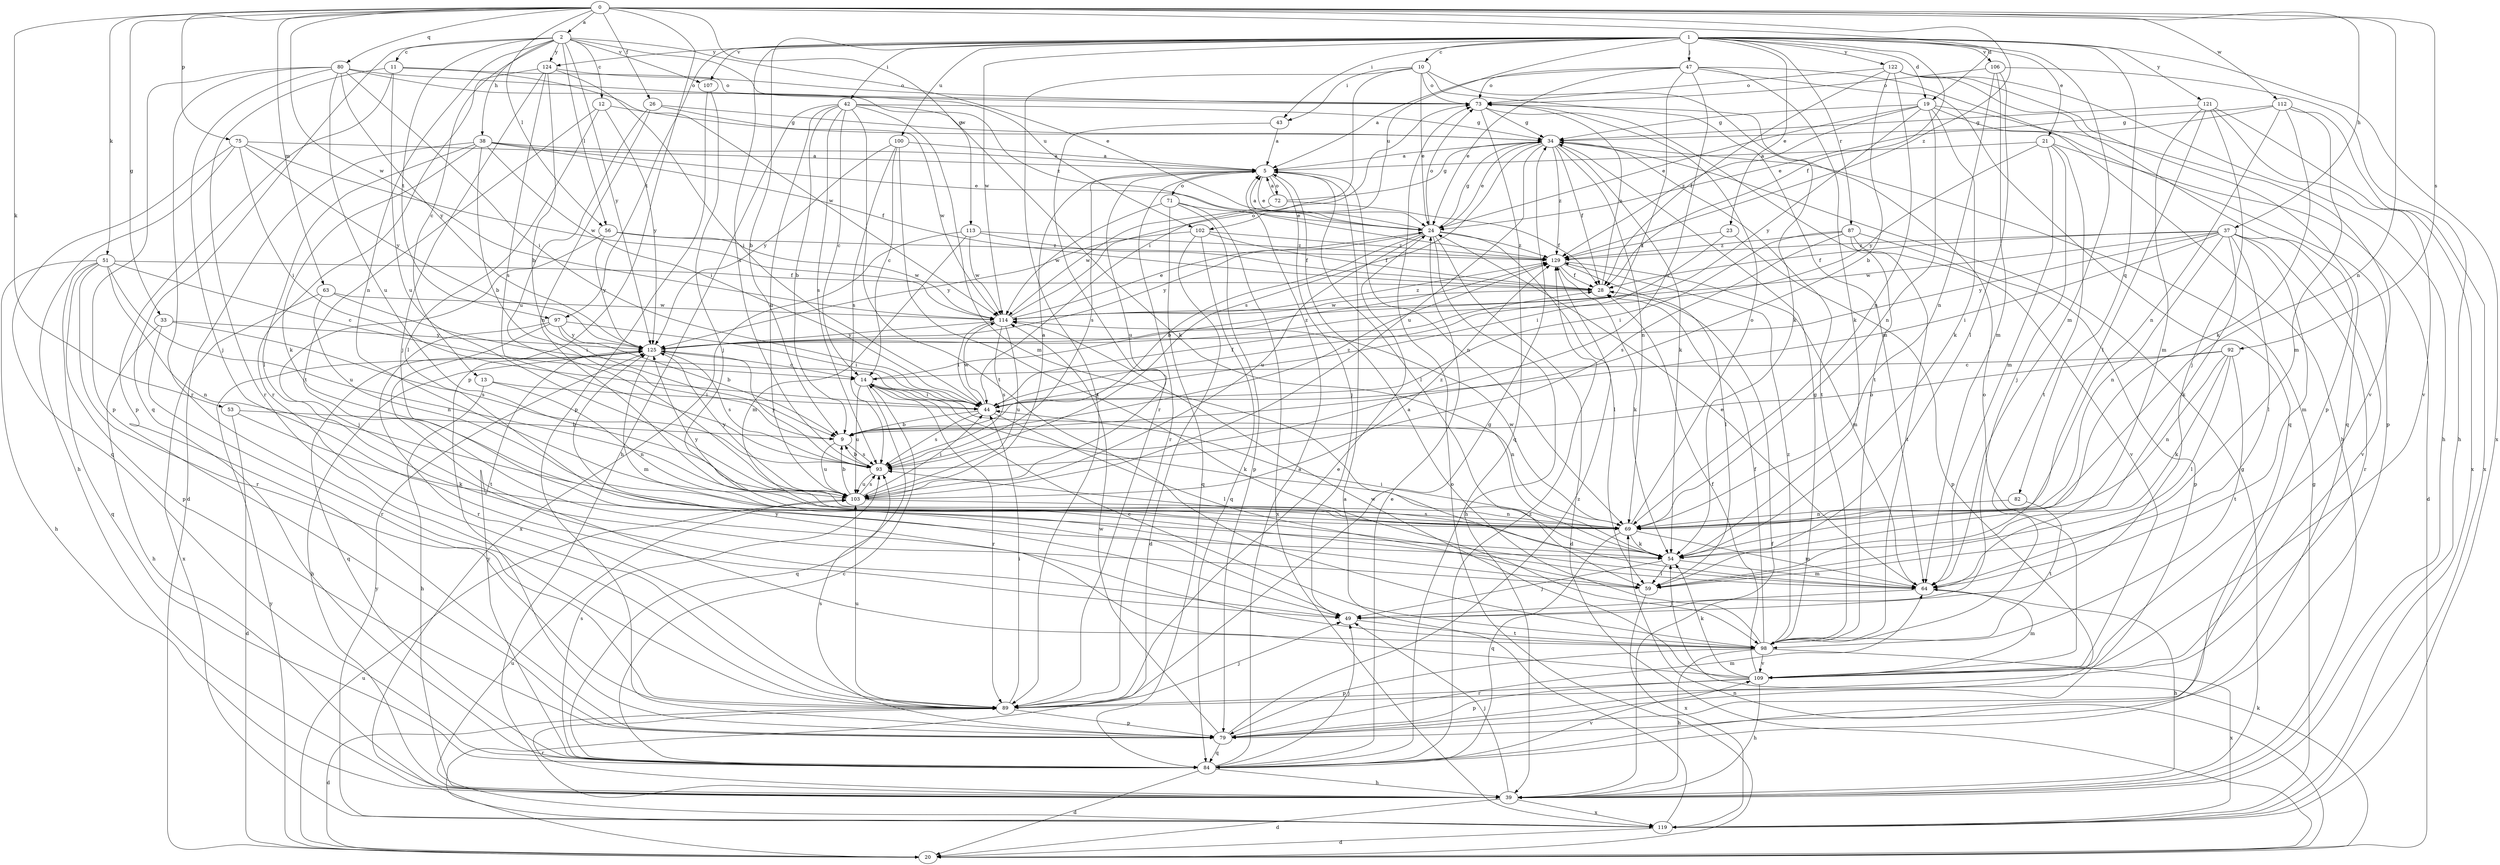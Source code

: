 strict digraph  {
0;
1;
2;
5;
9;
10;
11;
12;
13;
14;
19;
20;
21;
23;
24;
26;
28;
33;
34;
37;
38;
39;
42;
43;
44;
47;
49;
51;
53;
54;
56;
59;
63;
64;
69;
71;
72;
73;
75;
79;
80;
82;
84;
87;
89;
92;
93;
97;
98;
100;
102;
103;
106;
107;
109;
112;
113;
114;
119;
121;
122;
124;
125;
129;
0 -> 2  [label=a];
0 -> 19  [label=d];
0 -> 26  [label=f];
0 -> 33  [label=g];
0 -> 37  [label=h];
0 -> 51  [label=k];
0 -> 53  [label=k];
0 -> 56  [label=l];
0 -> 63  [label=m];
0 -> 69  [label=n];
0 -> 75  [label=p];
0 -> 79  [label=p];
0 -> 80  [label=q];
0 -> 92  [label=s];
0 -> 112  [label=w];
0 -> 113  [label=w];
0 -> 114  [label=w];
0 -> 129  [label=z];
1 -> 9  [label=b];
1 -> 10  [label=c];
1 -> 19  [label=d];
1 -> 21  [label=e];
1 -> 23  [label=e];
1 -> 28  [label=f];
1 -> 42  [label=i];
1 -> 43  [label=i];
1 -> 47  [label=j];
1 -> 64  [label=m];
1 -> 82  [label=q];
1 -> 87  [label=r];
1 -> 93  [label=s];
1 -> 97  [label=t];
1 -> 100  [label=u];
1 -> 102  [label=u];
1 -> 106  [label=v];
1 -> 107  [label=v];
1 -> 114  [label=w];
1 -> 119  [label=x];
1 -> 121  [label=y];
1 -> 122  [label=y];
1 -> 124  [label=y];
2 -> 11  [label=c];
2 -> 12  [label=c];
2 -> 13  [label=c];
2 -> 24  [label=e];
2 -> 38  [label=h];
2 -> 56  [label=l];
2 -> 69  [label=n];
2 -> 84  [label=q];
2 -> 97  [label=t];
2 -> 102  [label=u];
2 -> 107  [label=v];
2 -> 124  [label=y];
2 -> 125  [label=y];
5 -> 24  [label=e];
5 -> 49  [label=j];
5 -> 59  [label=l];
5 -> 69  [label=n];
5 -> 71  [label=o];
5 -> 72  [label=o];
5 -> 89  [label=r];
5 -> 93  [label=s];
5 -> 103  [label=u];
9 -> 93  [label=s];
9 -> 103  [label=u];
9 -> 129  [label=z];
10 -> 24  [label=e];
10 -> 43  [label=i];
10 -> 44  [label=i];
10 -> 54  [label=k];
10 -> 64  [label=m];
10 -> 73  [label=o];
10 -> 89  [label=r];
11 -> 73  [label=o];
11 -> 79  [label=p];
11 -> 89  [label=r];
11 -> 103  [label=u];
11 -> 114  [label=w];
12 -> 34  [label=g];
12 -> 59  [label=l];
12 -> 98  [label=t];
12 -> 125  [label=y];
13 -> 39  [label=h];
13 -> 44  [label=i];
13 -> 69  [label=n];
14 -> 44  [label=i];
14 -> 54  [label=k];
14 -> 69  [label=n];
14 -> 84  [label=q];
14 -> 89  [label=r];
14 -> 103  [label=u];
14 -> 129  [label=z];
19 -> 24  [label=e];
19 -> 34  [label=g];
19 -> 54  [label=k];
19 -> 69  [label=n];
19 -> 79  [label=p];
19 -> 109  [label=v];
19 -> 125  [label=y];
19 -> 129  [label=z];
20 -> 54  [label=k];
20 -> 69  [label=n];
20 -> 73  [label=o];
20 -> 103  [label=u];
20 -> 125  [label=y];
21 -> 5  [label=a];
21 -> 20  [label=d];
21 -> 49  [label=j];
21 -> 64  [label=m];
21 -> 98  [label=t];
21 -> 125  [label=y];
23 -> 44  [label=i];
23 -> 79  [label=p];
23 -> 129  [label=z];
24 -> 5  [label=a];
24 -> 9  [label=b];
24 -> 20  [label=d];
24 -> 34  [label=g];
24 -> 39  [label=h];
24 -> 59  [label=l];
24 -> 73  [label=o];
24 -> 103  [label=u];
24 -> 125  [label=y];
24 -> 129  [label=z];
26 -> 34  [label=g];
26 -> 69  [label=n];
26 -> 103  [label=u];
26 -> 114  [label=w];
28 -> 73  [label=o];
28 -> 114  [label=w];
33 -> 39  [label=h];
33 -> 89  [label=r];
33 -> 93  [label=s];
33 -> 125  [label=y];
34 -> 5  [label=a];
34 -> 24  [label=e];
34 -> 28  [label=f];
34 -> 54  [label=k];
34 -> 69  [label=n];
34 -> 93  [label=s];
34 -> 98  [label=t];
34 -> 103  [label=u];
34 -> 129  [label=z];
37 -> 28  [label=f];
37 -> 44  [label=i];
37 -> 54  [label=k];
37 -> 59  [label=l];
37 -> 64  [label=m];
37 -> 69  [label=n];
37 -> 89  [label=r];
37 -> 109  [label=v];
37 -> 114  [label=w];
37 -> 125  [label=y];
37 -> 129  [label=z];
38 -> 5  [label=a];
38 -> 9  [label=b];
38 -> 20  [label=d];
38 -> 24  [label=e];
38 -> 28  [label=f];
38 -> 44  [label=i];
38 -> 54  [label=k];
38 -> 59  [label=l];
39 -> 20  [label=d];
39 -> 28  [label=f];
39 -> 34  [label=g];
39 -> 49  [label=j];
39 -> 89  [label=r];
39 -> 119  [label=x];
42 -> 9  [label=b];
42 -> 14  [label=c];
42 -> 34  [label=g];
42 -> 39  [label=h];
42 -> 54  [label=k];
42 -> 64  [label=m];
42 -> 93  [label=s];
42 -> 98  [label=t];
42 -> 103  [label=u];
43 -> 5  [label=a];
43 -> 89  [label=r];
44 -> 9  [label=b];
44 -> 28  [label=f];
44 -> 59  [label=l];
44 -> 93  [label=s];
44 -> 114  [label=w];
47 -> 5  [label=a];
47 -> 24  [label=e];
47 -> 39  [label=h];
47 -> 44  [label=i];
47 -> 54  [label=k];
47 -> 73  [label=o];
47 -> 84  [label=q];
47 -> 93  [label=s];
49 -> 98  [label=t];
51 -> 14  [label=c];
51 -> 28  [label=f];
51 -> 39  [label=h];
51 -> 69  [label=n];
51 -> 79  [label=p];
51 -> 84  [label=q];
51 -> 89  [label=r];
51 -> 103  [label=u];
53 -> 9  [label=b];
53 -> 20  [label=d];
53 -> 54  [label=k];
54 -> 44  [label=i];
54 -> 49  [label=j];
54 -> 59  [label=l];
54 -> 64  [label=m];
54 -> 93  [label=s];
56 -> 49  [label=j];
56 -> 114  [label=w];
56 -> 125  [label=y];
56 -> 129  [label=z];
59 -> 119  [label=x];
63 -> 44  [label=i];
63 -> 69  [label=n];
63 -> 114  [label=w];
63 -> 119  [label=x];
64 -> 24  [label=e];
64 -> 39  [label=h];
64 -> 49  [label=j];
69 -> 54  [label=k];
69 -> 64  [label=m];
69 -> 73  [label=o];
69 -> 84  [label=q];
69 -> 114  [label=w];
69 -> 125  [label=y];
71 -> 24  [label=e];
71 -> 79  [label=p];
71 -> 84  [label=q];
71 -> 114  [label=w];
71 -> 119  [label=x];
72 -> 5  [label=a];
72 -> 28  [label=f];
72 -> 34  [label=g];
72 -> 114  [label=w];
73 -> 34  [label=g];
73 -> 84  [label=q];
73 -> 98  [label=t];
75 -> 5  [label=a];
75 -> 39  [label=h];
75 -> 44  [label=i];
75 -> 84  [label=q];
75 -> 114  [label=w];
75 -> 125  [label=y];
79 -> 64  [label=m];
79 -> 84  [label=q];
79 -> 93  [label=s];
79 -> 114  [label=w];
79 -> 129  [label=z];
80 -> 44  [label=i];
80 -> 49  [label=j];
80 -> 73  [label=o];
80 -> 79  [label=p];
80 -> 89  [label=r];
80 -> 103  [label=u];
80 -> 125  [label=y];
80 -> 129  [label=z];
82 -> 69  [label=n];
82 -> 98  [label=t];
84 -> 5  [label=a];
84 -> 14  [label=c];
84 -> 20  [label=d];
84 -> 24  [label=e];
84 -> 39  [label=h];
84 -> 49  [label=j];
84 -> 93  [label=s];
84 -> 109  [label=v];
84 -> 125  [label=y];
84 -> 129  [label=z];
87 -> 44  [label=i];
87 -> 79  [label=p];
87 -> 93  [label=s];
87 -> 98  [label=t];
87 -> 109  [label=v];
87 -> 129  [label=z];
89 -> 20  [label=d];
89 -> 24  [label=e];
89 -> 34  [label=g];
89 -> 44  [label=i];
89 -> 49  [label=j];
89 -> 79  [label=p];
89 -> 103  [label=u];
92 -> 9  [label=b];
92 -> 14  [label=c];
92 -> 54  [label=k];
92 -> 59  [label=l];
92 -> 69  [label=n];
92 -> 98  [label=t];
93 -> 9  [label=b];
93 -> 103  [label=u];
93 -> 125  [label=y];
97 -> 9  [label=b];
97 -> 44  [label=i];
97 -> 89  [label=r];
97 -> 98  [label=t];
97 -> 125  [label=y];
98 -> 5  [label=a];
98 -> 14  [label=c];
98 -> 28  [label=f];
98 -> 34  [label=g];
98 -> 39  [label=h];
98 -> 79  [label=p];
98 -> 109  [label=v];
98 -> 119  [label=x];
98 -> 129  [label=z];
100 -> 5  [label=a];
100 -> 14  [label=c];
100 -> 93  [label=s];
100 -> 98  [label=t];
100 -> 125  [label=y];
102 -> 20  [label=d];
102 -> 28  [label=f];
102 -> 84  [label=q];
102 -> 125  [label=y];
102 -> 129  [label=z];
103 -> 5  [label=a];
103 -> 9  [label=b];
103 -> 44  [label=i];
103 -> 69  [label=n];
103 -> 93  [label=s];
103 -> 125  [label=y];
103 -> 129  [label=z];
106 -> 39  [label=h];
106 -> 59  [label=l];
106 -> 64  [label=m];
106 -> 69  [label=n];
106 -> 73  [label=o];
107 -> 49  [label=j];
107 -> 79  [label=p];
109 -> 28  [label=f];
109 -> 39  [label=h];
109 -> 54  [label=k];
109 -> 64  [label=m];
109 -> 73  [label=o];
109 -> 79  [label=p];
109 -> 89  [label=r];
109 -> 114  [label=w];
109 -> 125  [label=y];
112 -> 24  [label=e];
112 -> 34  [label=g];
112 -> 54  [label=k];
112 -> 64  [label=m];
112 -> 69  [label=n];
112 -> 119  [label=x];
113 -> 28  [label=f];
113 -> 64  [label=m];
113 -> 114  [label=w];
113 -> 119  [label=x];
113 -> 129  [label=z];
114 -> 24  [label=e];
114 -> 44  [label=i];
114 -> 73  [label=o];
114 -> 93  [label=s];
114 -> 103  [label=u];
114 -> 125  [label=y];
114 -> 129  [label=z];
119 -> 5  [label=a];
119 -> 20  [label=d];
119 -> 34  [label=g];
119 -> 103  [label=u];
119 -> 125  [label=y];
121 -> 34  [label=g];
121 -> 49  [label=j];
121 -> 59  [label=l];
121 -> 64  [label=m];
121 -> 109  [label=v];
121 -> 119  [label=x];
122 -> 9  [label=b];
122 -> 28  [label=f];
122 -> 39  [label=h];
122 -> 69  [label=n];
122 -> 73  [label=o];
122 -> 79  [label=p];
122 -> 84  [label=q];
124 -> 9  [label=b];
124 -> 44  [label=i];
124 -> 49  [label=j];
124 -> 73  [label=o];
124 -> 89  [label=r];
124 -> 93  [label=s];
125 -> 14  [label=c];
125 -> 39  [label=h];
125 -> 64  [label=m];
125 -> 84  [label=q];
125 -> 93  [label=s];
129 -> 28  [label=f];
129 -> 54  [label=k];
129 -> 59  [label=l];
129 -> 64  [label=m];
}
